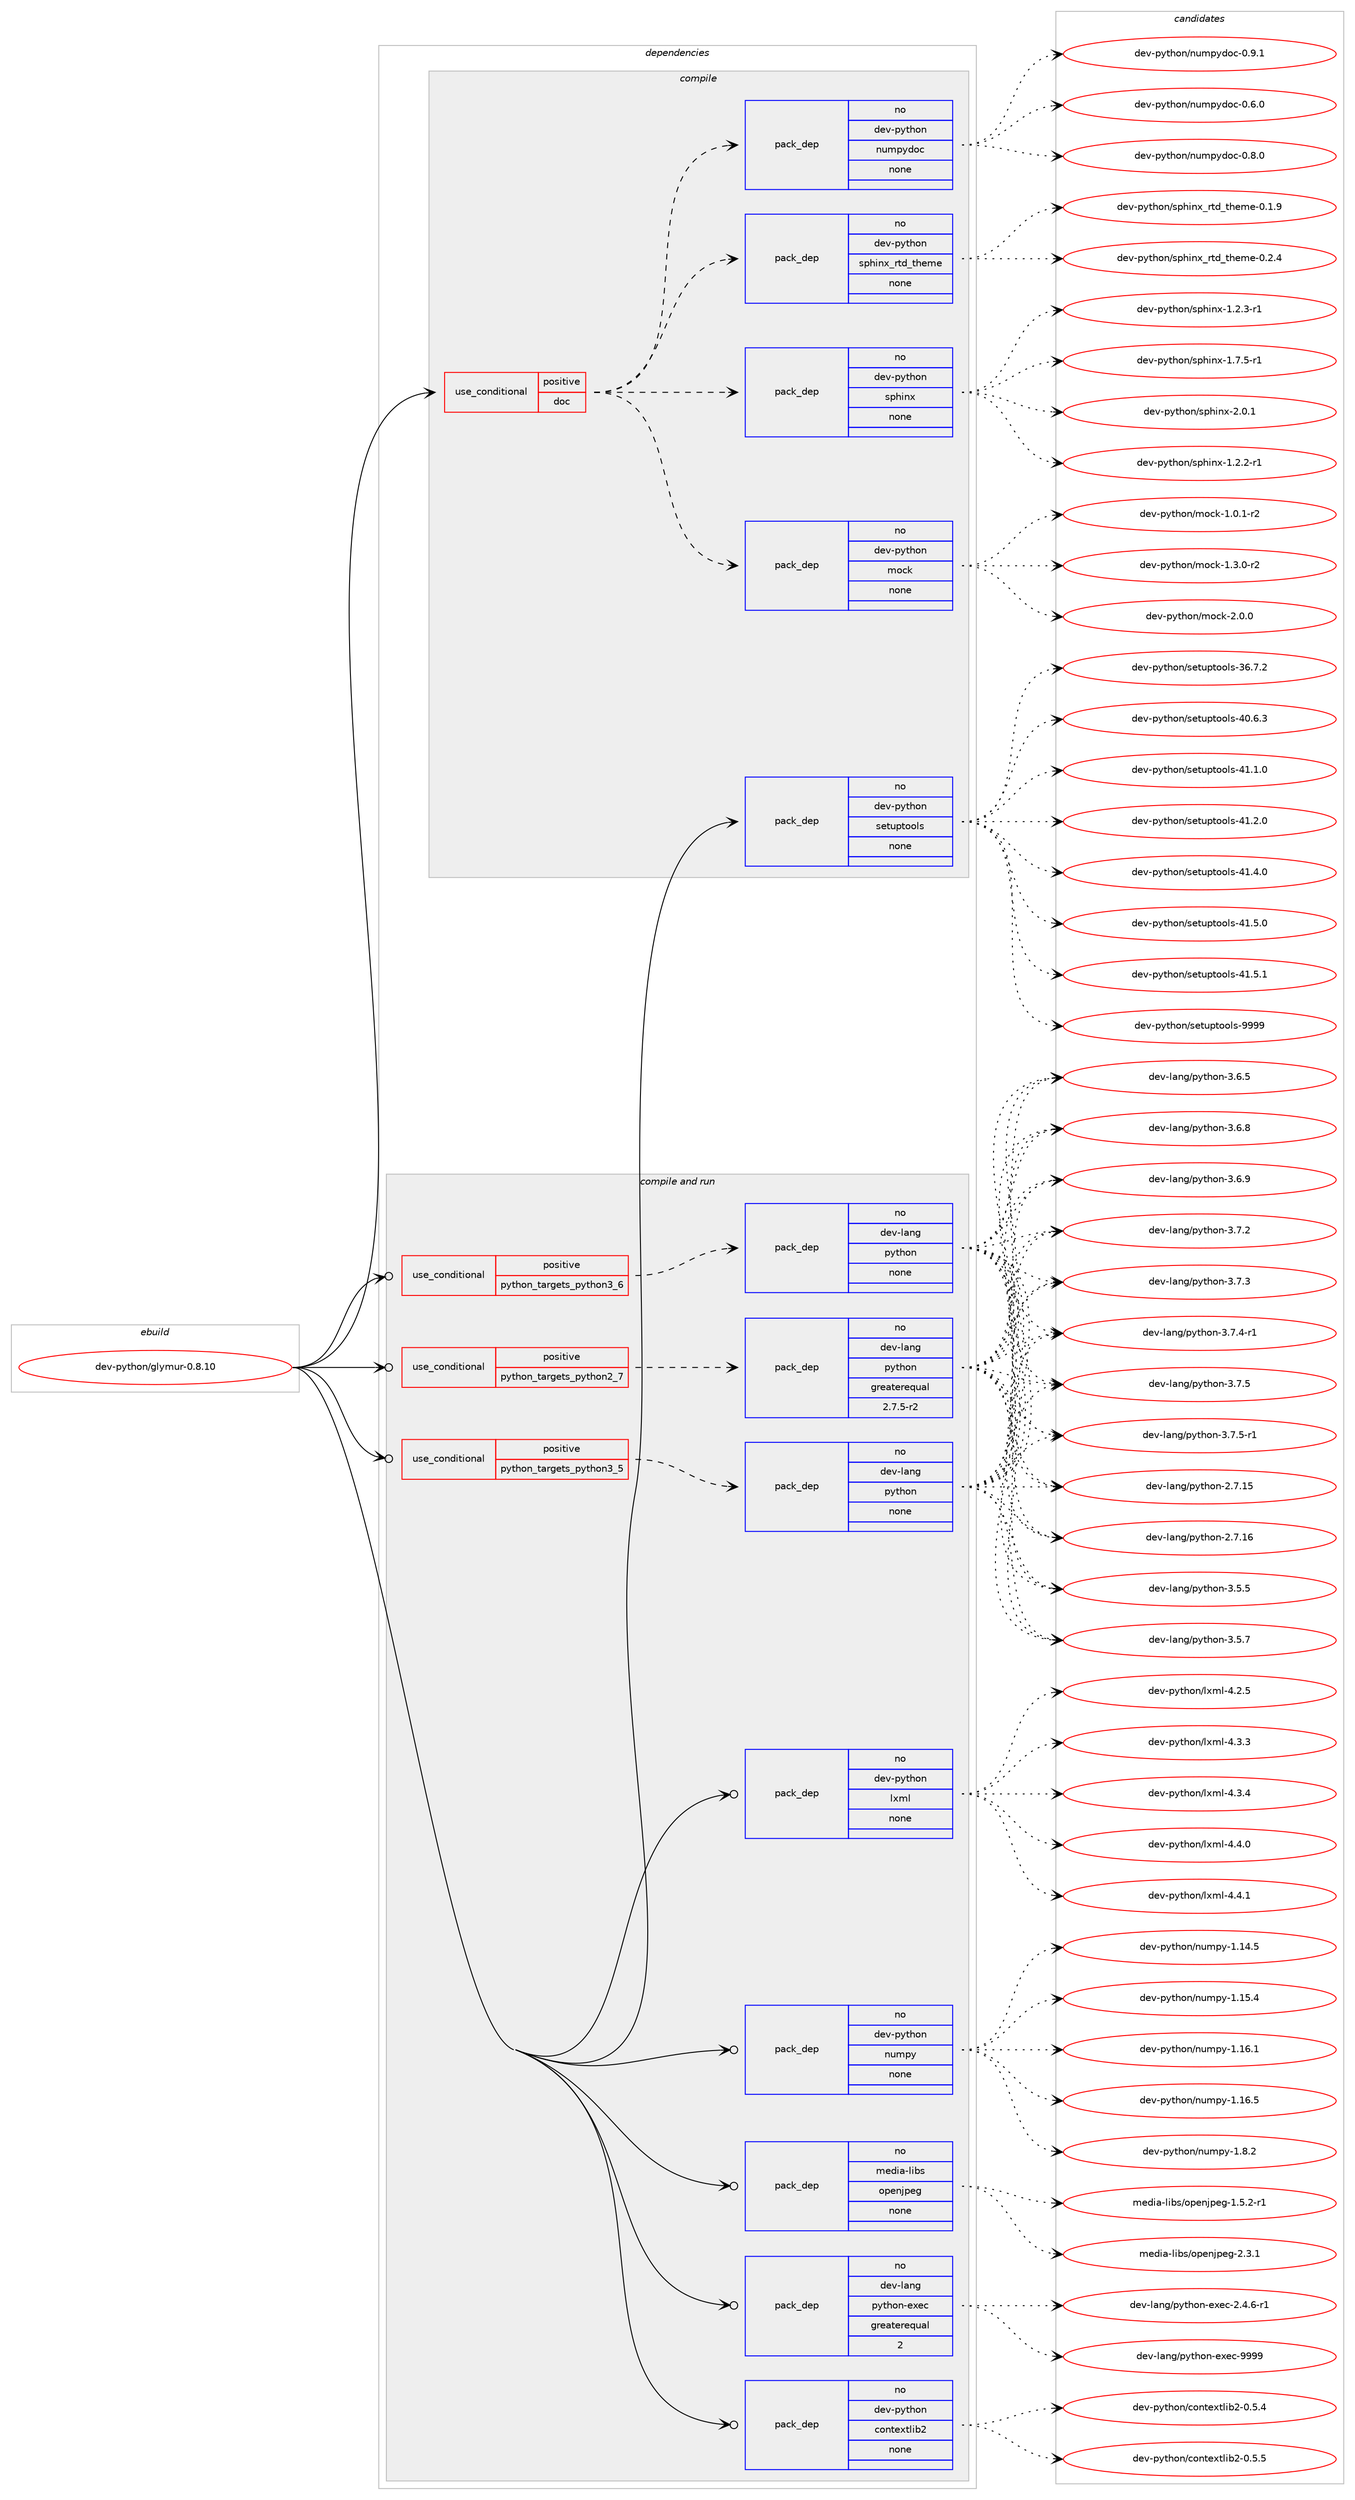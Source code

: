 digraph prolog {

# *************
# Graph options
# *************

newrank=true;
concentrate=true;
compound=true;
graph [rankdir=LR,fontname=Helvetica,fontsize=10,ranksep=1.5];#, ranksep=2.5, nodesep=0.2];
edge  [arrowhead=vee];
node  [fontname=Helvetica,fontsize=10];

# **********
# The ebuild
# **********

subgraph cluster_leftcol {
color=gray;
rank=same;
label=<<i>ebuild</i>>;
id [label="dev-python/glymur-0.8.10", color=red, width=4, href="../dev-python/glymur-0.8.10.svg"];
}

# ****************
# The dependencies
# ****************

subgraph cluster_midcol {
color=gray;
label=<<i>dependencies</i>>;
subgraph cluster_compile {
fillcolor="#eeeeee";
style=filled;
label=<<i>compile</i>>;
subgraph cond140081 {
dependency606901 [label=<<TABLE BORDER="0" CELLBORDER="1" CELLSPACING="0" CELLPADDING="4"><TR><TD ROWSPAN="3" CELLPADDING="10">use_conditional</TD></TR><TR><TD>positive</TD></TR><TR><TD>doc</TD></TR></TABLE>>, shape=none, color=red];
subgraph pack455023 {
dependency606902 [label=<<TABLE BORDER="0" CELLBORDER="1" CELLSPACING="0" CELLPADDING="4" WIDTH="220"><TR><TD ROWSPAN="6" CELLPADDING="30">pack_dep</TD></TR><TR><TD WIDTH="110">no</TD></TR><TR><TD>dev-python</TD></TR><TR><TD>mock</TD></TR><TR><TD>none</TD></TR><TR><TD></TD></TR></TABLE>>, shape=none, color=blue];
}
dependency606901:e -> dependency606902:w [weight=20,style="dashed",arrowhead="vee"];
subgraph pack455024 {
dependency606903 [label=<<TABLE BORDER="0" CELLBORDER="1" CELLSPACING="0" CELLPADDING="4" WIDTH="220"><TR><TD ROWSPAN="6" CELLPADDING="30">pack_dep</TD></TR><TR><TD WIDTH="110">no</TD></TR><TR><TD>dev-python</TD></TR><TR><TD>sphinx</TD></TR><TR><TD>none</TD></TR><TR><TD></TD></TR></TABLE>>, shape=none, color=blue];
}
dependency606901:e -> dependency606903:w [weight=20,style="dashed",arrowhead="vee"];
subgraph pack455025 {
dependency606904 [label=<<TABLE BORDER="0" CELLBORDER="1" CELLSPACING="0" CELLPADDING="4" WIDTH="220"><TR><TD ROWSPAN="6" CELLPADDING="30">pack_dep</TD></TR><TR><TD WIDTH="110">no</TD></TR><TR><TD>dev-python</TD></TR><TR><TD>sphinx_rtd_theme</TD></TR><TR><TD>none</TD></TR><TR><TD></TD></TR></TABLE>>, shape=none, color=blue];
}
dependency606901:e -> dependency606904:w [weight=20,style="dashed",arrowhead="vee"];
subgraph pack455026 {
dependency606905 [label=<<TABLE BORDER="0" CELLBORDER="1" CELLSPACING="0" CELLPADDING="4" WIDTH="220"><TR><TD ROWSPAN="6" CELLPADDING="30">pack_dep</TD></TR><TR><TD WIDTH="110">no</TD></TR><TR><TD>dev-python</TD></TR><TR><TD>numpydoc</TD></TR><TR><TD>none</TD></TR><TR><TD></TD></TR></TABLE>>, shape=none, color=blue];
}
dependency606901:e -> dependency606905:w [weight=20,style="dashed",arrowhead="vee"];
}
id:e -> dependency606901:w [weight=20,style="solid",arrowhead="vee"];
subgraph pack455027 {
dependency606906 [label=<<TABLE BORDER="0" CELLBORDER="1" CELLSPACING="0" CELLPADDING="4" WIDTH="220"><TR><TD ROWSPAN="6" CELLPADDING="30">pack_dep</TD></TR><TR><TD WIDTH="110">no</TD></TR><TR><TD>dev-python</TD></TR><TR><TD>setuptools</TD></TR><TR><TD>none</TD></TR><TR><TD></TD></TR></TABLE>>, shape=none, color=blue];
}
id:e -> dependency606906:w [weight=20,style="solid",arrowhead="vee"];
}
subgraph cluster_compileandrun {
fillcolor="#eeeeee";
style=filled;
label=<<i>compile and run</i>>;
subgraph cond140082 {
dependency606907 [label=<<TABLE BORDER="0" CELLBORDER="1" CELLSPACING="0" CELLPADDING="4"><TR><TD ROWSPAN="3" CELLPADDING="10">use_conditional</TD></TR><TR><TD>positive</TD></TR><TR><TD>python_targets_python2_7</TD></TR></TABLE>>, shape=none, color=red];
subgraph pack455028 {
dependency606908 [label=<<TABLE BORDER="0" CELLBORDER="1" CELLSPACING="0" CELLPADDING="4" WIDTH="220"><TR><TD ROWSPAN="6" CELLPADDING="30">pack_dep</TD></TR><TR><TD WIDTH="110">no</TD></TR><TR><TD>dev-lang</TD></TR><TR><TD>python</TD></TR><TR><TD>greaterequal</TD></TR><TR><TD>2.7.5-r2</TD></TR></TABLE>>, shape=none, color=blue];
}
dependency606907:e -> dependency606908:w [weight=20,style="dashed",arrowhead="vee"];
}
id:e -> dependency606907:w [weight=20,style="solid",arrowhead="odotvee"];
subgraph cond140083 {
dependency606909 [label=<<TABLE BORDER="0" CELLBORDER="1" CELLSPACING="0" CELLPADDING="4"><TR><TD ROWSPAN="3" CELLPADDING="10">use_conditional</TD></TR><TR><TD>positive</TD></TR><TR><TD>python_targets_python3_5</TD></TR></TABLE>>, shape=none, color=red];
subgraph pack455029 {
dependency606910 [label=<<TABLE BORDER="0" CELLBORDER="1" CELLSPACING="0" CELLPADDING="4" WIDTH="220"><TR><TD ROWSPAN="6" CELLPADDING="30">pack_dep</TD></TR><TR><TD WIDTH="110">no</TD></TR><TR><TD>dev-lang</TD></TR><TR><TD>python</TD></TR><TR><TD>none</TD></TR><TR><TD></TD></TR></TABLE>>, shape=none, color=blue];
}
dependency606909:e -> dependency606910:w [weight=20,style="dashed",arrowhead="vee"];
}
id:e -> dependency606909:w [weight=20,style="solid",arrowhead="odotvee"];
subgraph cond140084 {
dependency606911 [label=<<TABLE BORDER="0" CELLBORDER="1" CELLSPACING="0" CELLPADDING="4"><TR><TD ROWSPAN="3" CELLPADDING="10">use_conditional</TD></TR><TR><TD>positive</TD></TR><TR><TD>python_targets_python3_6</TD></TR></TABLE>>, shape=none, color=red];
subgraph pack455030 {
dependency606912 [label=<<TABLE BORDER="0" CELLBORDER="1" CELLSPACING="0" CELLPADDING="4" WIDTH="220"><TR><TD ROWSPAN="6" CELLPADDING="30">pack_dep</TD></TR><TR><TD WIDTH="110">no</TD></TR><TR><TD>dev-lang</TD></TR><TR><TD>python</TD></TR><TR><TD>none</TD></TR><TR><TD></TD></TR></TABLE>>, shape=none, color=blue];
}
dependency606911:e -> dependency606912:w [weight=20,style="dashed",arrowhead="vee"];
}
id:e -> dependency606911:w [weight=20,style="solid",arrowhead="odotvee"];
subgraph pack455031 {
dependency606913 [label=<<TABLE BORDER="0" CELLBORDER="1" CELLSPACING="0" CELLPADDING="4" WIDTH="220"><TR><TD ROWSPAN="6" CELLPADDING="30">pack_dep</TD></TR><TR><TD WIDTH="110">no</TD></TR><TR><TD>dev-lang</TD></TR><TR><TD>python-exec</TD></TR><TR><TD>greaterequal</TD></TR><TR><TD>2</TD></TR></TABLE>>, shape=none, color=blue];
}
id:e -> dependency606913:w [weight=20,style="solid",arrowhead="odotvee"];
subgraph pack455032 {
dependency606914 [label=<<TABLE BORDER="0" CELLBORDER="1" CELLSPACING="0" CELLPADDING="4" WIDTH="220"><TR><TD ROWSPAN="6" CELLPADDING="30">pack_dep</TD></TR><TR><TD WIDTH="110">no</TD></TR><TR><TD>dev-python</TD></TR><TR><TD>contextlib2</TD></TR><TR><TD>none</TD></TR><TR><TD></TD></TR></TABLE>>, shape=none, color=blue];
}
id:e -> dependency606914:w [weight=20,style="solid",arrowhead="odotvee"];
subgraph pack455033 {
dependency606915 [label=<<TABLE BORDER="0" CELLBORDER="1" CELLSPACING="0" CELLPADDING="4" WIDTH="220"><TR><TD ROWSPAN="6" CELLPADDING="30">pack_dep</TD></TR><TR><TD WIDTH="110">no</TD></TR><TR><TD>dev-python</TD></TR><TR><TD>lxml</TD></TR><TR><TD>none</TD></TR><TR><TD></TD></TR></TABLE>>, shape=none, color=blue];
}
id:e -> dependency606915:w [weight=20,style="solid",arrowhead="odotvee"];
subgraph pack455034 {
dependency606916 [label=<<TABLE BORDER="0" CELLBORDER="1" CELLSPACING="0" CELLPADDING="4" WIDTH="220"><TR><TD ROWSPAN="6" CELLPADDING="30">pack_dep</TD></TR><TR><TD WIDTH="110">no</TD></TR><TR><TD>dev-python</TD></TR><TR><TD>numpy</TD></TR><TR><TD>none</TD></TR><TR><TD></TD></TR></TABLE>>, shape=none, color=blue];
}
id:e -> dependency606916:w [weight=20,style="solid",arrowhead="odotvee"];
subgraph pack455035 {
dependency606917 [label=<<TABLE BORDER="0" CELLBORDER="1" CELLSPACING="0" CELLPADDING="4" WIDTH="220"><TR><TD ROWSPAN="6" CELLPADDING="30">pack_dep</TD></TR><TR><TD WIDTH="110">no</TD></TR><TR><TD>media-libs</TD></TR><TR><TD>openjpeg</TD></TR><TR><TD>none</TD></TR><TR><TD></TD></TR></TABLE>>, shape=none, color=blue];
}
id:e -> dependency606917:w [weight=20,style="solid",arrowhead="odotvee"];
}
subgraph cluster_run {
fillcolor="#eeeeee";
style=filled;
label=<<i>run</i>>;
}
}

# **************
# The candidates
# **************

subgraph cluster_choices {
rank=same;
color=gray;
label=<<i>candidates</i>>;

subgraph choice455023 {
color=black;
nodesep=1;
choice1001011184511212111610411111047109111991074549464846494511450 [label="dev-python/mock-1.0.1-r2", color=red, width=4,href="../dev-python/mock-1.0.1-r2.svg"];
choice1001011184511212111610411111047109111991074549465146484511450 [label="dev-python/mock-1.3.0-r2", color=red, width=4,href="../dev-python/mock-1.3.0-r2.svg"];
choice100101118451121211161041111104710911199107455046484648 [label="dev-python/mock-2.0.0", color=red, width=4,href="../dev-python/mock-2.0.0.svg"];
dependency606902:e -> choice1001011184511212111610411111047109111991074549464846494511450:w [style=dotted,weight="100"];
dependency606902:e -> choice1001011184511212111610411111047109111991074549465146484511450:w [style=dotted,weight="100"];
dependency606902:e -> choice100101118451121211161041111104710911199107455046484648:w [style=dotted,weight="100"];
}
subgraph choice455024 {
color=black;
nodesep=1;
choice10010111845112121116104111110471151121041051101204549465046504511449 [label="dev-python/sphinx-1.2.2-r1", color=red, width=4,href="../dev-python/sphinx-1.2.2-r1.svg"];
choice10010111845112121116104111110471151121041051101204549465046514511449 [label="dev-python/sphinx-1.2.3-r1", color=red, width=4,href="../dev-python/sphinx-1.2.3-r1.svg"];
choice10010111845112121116104111110471151121041051101204549465546534511449 [label="dev-python/sphinx-1.7.5-r1", color=red, width=4,href="../dev-python/sphinx-1.7.5-r1.svg"];
choice1001011184511212111610411111047115112104105110120455046484649 [label="dev-python/sphinx-2.0.1", color=red, width=4,href="../dev-python/sphinx-2.0.1.svg"];
dependency606903:e -> choice10010111845112121116104111110471151121041051101204549465046504511449:w [style=dotted,weight="100"];
dependency606903:e -> choice10010111845112121116104111110471151121041051101204549465046514511449:w [style=dotted,weight="100"];
dependency606903:e -> choice10010111845112121116104111110471151121041051101204549465546534511449:w [style=dotted,weight="100"];
dependency606903:e -> choice1001011184511212111610411111047115112104105110120455046484649:w [style=dotted,weight="100"];
}
subgraph choice455025 {
color=black;
nodesep=1;
choice10010111845112121116104111110471151121041051101209511411610095116104101109101454846494657 [label="dev-python/sphinx_rtd_theme-0.1.9", color=red, width=4,href="../dev-python/sphinx_rtd_theme-0.1.9.svg"];
choice10010111845112121116104111110471151121041051101209511411610095116104101109101454846504652 [label="dev-python/sphinx_rtd_theme-0.2.4", color=red, width=4,href="../dev-python/sphinx_rtd_theme-0.2.4.svg"];
dependency606904:e -> choice10010111845112121116104111110471151121041051101209511411610095116104101109101454846494657:w [style=dotted,weight="100"];
dependency606904:e -> choice10010111845112121116104111110471151121041051101209511411610095116104101109101454846504652:w [style=dotted,weight="100"];
}
subgraph choice455026 {
color=black;
nodesep=1;
choice100101118451121211161041111104711011710911212110011199454846544648 [label="dev-python/numpydoc-0.6.0", color=red, width=4,href="../dev-python/numpydoc-0.6.0.svg"];
choice100101118451121211161041111104711011710911212110011199454846564648 [label="dev-python/numpydoc-0.8.0", color=red, width=4,href="../dev-python/numpydoc-0.8.0.svg"];
choice100101118451121211161041111104711011710911212110011199454846574649 [label="dev-python/numpydoc-0.9.1", color=red, width=4,href="../dev-python/numpydoc-0.9.1.svg"];
dependency606905:e -> choice100101118451121211161041111104711011710911212110011199454846544648:w [style=dotted,weight="100"];
dependency606905:e -> choice100101118451121211161041111104711011710911212110011199454846564648:w [style=dotted,weight="100"];
dependency606905:e -> choice100101118451121211161041111104711011710911212110011199454846574649:w [style=dotted,weight="100"];
}
subgraph choice455027 {
color=black;
nodesep=1;
choice100101118451121211161041111104711510111611711211611111110811545515446554650 [label="dev-python/setuptools-36.7.2", color=red, width=4,href="../dev-python/setuptools-36.7.2.svg"];
choice100101118451121211161041111104711510111611711211611111110811545524846544651 [label="dev-python/setuptools-40.6.3", color=red, width=4,href="../dev-python/setuptools-40.6.3.svg"];
choice100101118451121211161041111104711510111611711211611111110811545524946494648 [label="dev-python/setuptools-41.1.0", color=red, width=4,href="../dev-python/setuptools-41.1.0.svg"];
choice100101118451121211161041111104711510111611711211611111110811545524946504648 [label="dev-python/setuptools-41.2.0", color=red, width=4,href="../dev-python/setuptools-41.2.0.svg"];
choice100101118451121211161041111104711510111611711211611111110811545524946524648 [label="dev-python/setuptools-41.4.0", color=red, width=4,href="../dev-python/setuptools-41.4.0.svg"];
choice100101118451121211161041111104711510111611711211611111110811545524946534648 [label="dev-python/setuptools-41.5.0", color=red, width=4,href="../dev-python/setuptools-41.5.0.svg"];
choice100101118451121211161041111104711510111611711211611111110811545524946534649 [label="dev-python/setuptools-41.5.1", color=red, width=4,href="../dev-python/setuptools-41.5.1.svg"];
choice10010111845112121116104111110471151011161171121161111111081154557575757 [label="dev-python/setuptools-9999", color=red, width=4,href="../dev-python/setuptools-9999.svg"];
dependency606906:e -> choice100101118451121211161041111104711510111611711211611111110811545515446554650:w [style=dotted,weight="100"];
dependency606906:e -> choice100101118451121211161041111104711510111611711211611111110811545524846544651:w [style=dotted,weight="100"];
dependency606906:e -> choice100101118451121211161041111104711510111611711211611111110811545524946494648:w [style=dotted,weight="100"];
dependency606906:e -> choice100101118451121211161041111104711510111611711211611111110811545524946504648:w [style=dotted,weight="100"];
dependency606906:e -> choice100101118451121211161041111104711510111611711211611111110811545524946524648:w [style=dotted,weight="100"];
dependency606906:e -> choice100101118451121211161041111104711510111611711211611111110811545524946534648:w [style=dotted,weight="100"];
dependency606906:e -> choice100101118451121211161041111104711510111611711211611111110811545524946534649:w [style=dotted,weight="100"];
dependency606906:e -> choice10010111845112121116104111110471151011161171121161111111081154557575757:w [style=dotted,weight="100"];
}
subgraph choice455028 {
color=black;
nodesep=1;
choice10010111845108971101034711212111610411111045504655464953 [label="dev-lang/python-2.7.15", color=red, width=4,href="../dev-lang/python-2.7.15.svg"];
choice10010111845108971101034711212111610411111045504655464954 [label="dev-lang/python-2.7.16", color=red, width=4,href="../dev-lang/python-2.7.16.svg"];
choice100101118451089711010347112121116104111110455146534653 [label="dev-lang/python-3.5.5", color=red, width=4,href="../dev-lang/python-3.5.5.svg"];
choice100101118451089711010347112121116104111110455146534655 [label="dev-lang/python-3.5.7", color=red, width=4,href="../dev-lang/python-3.5.7.svg"];
choice100101118451089711010347112121116104111110455146544653 [label="dev-lang/python-3.6.5", color=red, width=4,href="../dev-lang/python-3.6.5.svg"];
choice100101118451089711010347112121116104111110455146544656 [label="dev-lang/python-3.6.8", color=red, width=4,href="../dev-lang/python-3.6.8.svg"];
choice100101118451089711010347112121116104111110455146544657 [label="dev-lang/python-3.6.9", color=red, width=4,href="../dev-lang/python-3.6.9.svg"];
choice100101118451089711010347112121116104111110455146554650 [label="dev-lang/python-3.7.2", color=red, width=4,href="../dev-lang/python-3.7.2.svg"];
choice100101118451089711010347112121116104111110455146554651 [label="dev-lang/python-3.7.3", color=red, width=4,href="../dev-lang/python-3.7.3.svg"];
choice1001011184510897110103471121211161041111104551465546524511449 [label="dev-lang/python-3.7.4-r1", color=red, width=4,href="../dev-lang/python-3.7.4-r1.svg"];
choice100101118451089711010347112121116104111110455146554653 [label="dev-lang/python-3.7.5", color=red, width=4,href="../dev-lang/python-3.7.5.svg"];
choice1001011184510897110103471121211161041111104551465546534511449 [label="dev-lang/python-3.7.5-r1", color=red, width=4,href="../dev-lang/python-3.7.5-r1.svg"];
dependency606908:e -> choice10010111845108971101034711212111610411111045504655464953:w [style=dotted,weight="100"];
dependency606908:e -> choice10010111845108971101034711212111610411111045504655464954:w [style=dotted,weight="100"];
dependency606908:e -> choice100101118451089711010347112121116104111110455146534653:w [style=dotted,weight="100"];
dependency606908:e -> choice100101118451089711010347112121116104111110455146534655:w [style=dotted,weight="100"];
dependency606908:e -> choice100101118451089711010347112121116104111110455146544653:w [style=dotted,weight="100"];
dependency606908:e -> choice100101118451089711010347112121116104111110455146544656:w [style=dotted,weight="100"];
dependency606908:e -> choice100101118451089711010347112121116104111110455146544657:w [style=dotted,weight="100"];
dependency606908:e -> choice100101118451089711010347112121116104111110455146554650:w [style=dotted,weight="100"];
dependency606908:e -> choice100101118451089711010347112121116104111110455146554651:w [style=dotted,weight="100"];
dependency606908:e -> choice1001011184510897110103471121211161041111104551465546524511449:w [style=dotted,weight="100"];
dependency606908:e -> choice100101118451089711010347112121116104111110455146554653:w [style=dotted,weight="100"];
dependency606908:e -> choice1001011184510897110103471121211161041111104551465546534511449:w [style=dotted,weight="100"];
}
subgraph choice455029 {
color=black;
nodesep=1;
choice10010111845108971101034711212111610411111045504655464953 [label="dev-lang/python-2.7.15", color=red, width=4,href="../dev-lang/python-2.7.15.svg"];
choice10010111845108971101034711212111610411111045504655464954 [label="dev-lang/python-2.7.16", color=red, width=4,href="../dev-lang/python-2.7.16.svg"];
choice100101118451089711010347112121116104111110455146534653 [label="dev-lang/python-3.5.5", color=red, width=4,href="../dev-lang/python-3.5.5.svg"];
choice100101118451089711010347112121116104111110455146534655 [label="dev-lang/python-3.5.7", color=red, width=4,href="../dev-lang/python-3.5.7.svg"];
choice100101118451089711010347112121116104111110455146544653 [label="dev-lang/python-3.6.5", color=red, width=4,href="../dev-lang/python-3.6.5.svg"];
choice100101118451089711010347112121116104111110455146544656 [label="dev-lang/python-3.6.8", color=red, width=4,href="../dev-lang/python-3.6.8.svg"];
choice100101118451089711010347112121116104111110455146544657 [label="dev-lang/python-3.6.9", color=red, width=4,href="../dev-lang/python-3.6.9.svg"];
choice100101118451089711010347112121116104111110455146554650 [label="dev-lang/python-3.7.2", color=red, width=4,href="../dev-lang/python-3.7.2.svg"];
choice100101118451089711010347112121116104111110455146554651 [label="dev-lang/python-3.7.3", color=red, width=4,href="../dev-lang/python-3.7.3.svg"];
choice1001011184510897110103471121211161041111104551465546524511449 [label="dev-lang/python-3.7.4-r1", color=red, width=4,href="../dev-lang/python-3.7.4-r1.svg"];
choice100101118451089711010347112121116104111110455146554653 [label="dev-lang/python-3.7.5", color=red, width=4,href="../dev-lang/python-3.7.5.svg"];
choice1001011184510897110103471121211161041111104551465546534511449 [label="dev-lang/python-3.7.5-r1", color=red, width=4,href="../dev-lang/python-3.7.5-r1.svg"];
dependency606910:e -> choice10010111845108971101034711212111610411111045504655464953:w [style=dotted,weight="100"];
dependency606910:e -> choice10010111845108971101034711212111610411111045504655464954:w [style=dotted,weight="100"];
dependency606910:e -> choice100101118451089711010347112121116104111110455146534653:w [style=dotted,weight="100"];
dependency606910:e -> choice100101118451089711010347112121116104111110455146534655:w [style=dotted,weight="100"];
dependency606910:e -> choice100101118451089711010347112121116104111110455146544653:w [style=dotted,weight="100"];
dependency606910:e -> choice100101118451089711010347112121116104111110455146544656:w [style=dotted,weight="100"];
dependency606910:e -> choice100101118451089711010347112121116104111110455146544657:w [style=dotted,weight="100"];
dependency606910:e -> choice100101118451089711010347112121116104111110455146554650:w [style=dotted,weight="100"];
dependency606910:e -> choice100101118451089711010347112121116104111110455146554651:w [style=dotted,weight="100"];
dependency606910:e -> choice1001011184510897110103471121211161041111104551465546524511449:w [style=dotted,weight="100"];
dependency606910:e -> choice100101118451089711010347112121116104111110455146554653:w [style=dotted,weight="100"];
dependency606910:e -> choice1001011184510897110103471121211161041111104551465546534511449:w [style=dotted,weight="100"];
}
subgraph choice455030 {
color=black;
nodesep=1;
choice10010111845108971101034711212111610411111045504655464953 [label="dev-lang/python-2.7.15", color=red, width=4,href="../dev-lang/python-2.7.15.svg"];
choice10010111845108971101034711212111610411111045504655464954 [label="dev-lang/python-2.7.16", color=red, width=4,href="../dev-lang/python-2.7.16.svg"];
choice100101118451089711010347112121116104111110455146534653 [label="dev-lang/python-3.5.5", color=red, width=4,href="../dev-lang/python-3.5.5.svg"];
choice100101118451089711010347112121116104111110455146534655 [label="dev-lang/python-3.5.7", color=red, width=4,href="../dev-lang/python-3.5.7.svg"];
choice100101118451089711010347112121116104111110455146544653 [label="dev-lang/python-3.6.5", color=red, width=4,href="../dev-lang/python-3.6.5.svg"];
choice100101118451089711010347112121116104111110455146544656 [label="dev-lang/python-3.6.8", color=red, width=4,href="../dev-lang/python-3.6.8.svg"];
choice100101118451089711010347112121116104111110455146544657 [label="dev-lang/python-3.6.9", color=red, width=4,href="../dev-lang/python-3.6.9.svg"];
choice100101118451089711010347112121116104111110455146554650 [label="dev-lang/python-3.7.2", color=red, width=4,href="../dev-lang/python-3.7.2.svg"];
choice100101118451089711010347112121116104111110455146554651 [label="dev-lang/python-3.7.3", color=red, width=4,href="../dev-lang/python-3.7.3.svg"];
choice1001011184510897110103471121211161041111104551465546524511449 [label="dev-lang/python-3.7.4-r1", color=red, width=4,href="../dev-lang/python-3.7.4-r1.svg"];
choice100101118451089711010347112121116104111110455146554653 [label="dev-lang/python-3.7.5", color=red, width=4,href="../dev-lang/python-3.7.5.svg"];
choice1001011184510897110103471121211161041111104551465546534511449 [label="dev-lang/python-3.7.5-r1", color=red, width=4,href="../dev-lang/python-3.7.5-r1.svg"];
dependency606912:e -> choice10010111845108971101034711212111610411111045504655464953:w [style=dotted,weight="100"];
dependency606912:e -> choice10010111845108971101034711212111610411111045504655464954:w [style=dotted,weight="100"];
dependency606912:e -> choice100101118451089711010347112121116104111110455146534653:w [style=dotted,weight="100"];
dependency606912:e -> choice100101118451089711010347112121116104111110455146534655:w [style=dotted,weight="100"];
dependency606912:e -> choice100101118451089711010347112121116104111110455146544653:w [style=dotted,weight="100"];
dependency606912:e -> choice100101118451089711010347112121116104111110455146544656:w [style=dotted,weight="100"];
dependency606912:e -> choice100101118451089711010347112121116104111110455146544657:w [style=dotted,weight="100"];
dependency606912:e -> choice100101118451089711010347112121116104111110455146554650:w [style=dotted,weight="100"];
dependency606912:e -> choice100101118451089711010347112121116104111110455146554651:w [style=dotted,weight="100"];
dependency606912:e -> choice1001011184510897110103471121211161041111104551465546524511449:w [style=dotted,weight="100"];
dependency606912:e -> choice100101118451089711010347112121116104111110455146554653:w [style=dotted,weight="100"];
dependency606912:e -> choice1001011184510897110103471121211161041111104551465546534511449:w [style=dotted,weight="100"];
}
subgraph choice455031 {
color=black;
nodesep=1;
choice10010111845108971101034711212111610411111045101120101994550465246544511449 [label="dev-lang/python-exec-2.4.6-r1", color=red, width=4,href="../dev-lang/python-exec-2.4.6-r1.svg"];
choice10010111845108971101034711212111610411111045101120101994557575757 [label="dev-lang/python-exec-9999", color=red, width=4,href="../dev-lang/python-exec-9999.svg"];
dependency606913:e -> choice10010111845108971101034711212111610411111045101120101994550465246544511449:w [style=dotted,weight="100"];
dependency606913:e -> choice10010111845108971101034711212111610411111045101120101994557575757:w [style=dotted,weight="100"];
}
subgraph choice455032 {
color=black;
nodesep=1;
choice1001011184511212111610411111047991111101161011201161081059850454846534652 [label="dev-python/contextlib2-0.5.4", color=red, width=4,href="../dev-python/contextlib2-0.5.4.svg"];
choice1001011184511212111610411111047991111101161011201161081059850454846534653 [label="dev-python/contextlib2-0.5.5", color=red, width=4,href="../dev-python/contextlib2-0.5.5.svg"];
dependency606914:e -> choice1001011184511212111610411111047991111101161011201161081059850454846534652:w [style=dotted,weight="100"];
dependency606914:e -> choice1001011184511212111610411111047991111101161011201161081059850454846534653:w [style=dotted,weight="100"];
}
subgraph choice455033 {
color=black;
nodesep=1;
choice1001011184511212111610411111047108120109108455246504653 [label="dev-python/lxml-4.2.5", color=red, width=4,href="../dev-python/lxml-4.2.5.svg"];
choice1001011184511212111610411111047108120109108455246514651 [label="dev-python/lxml-4.3.3", color=red, width=4,href="../dev-python/lxml-4.3.3.svg"];
choice1001011184511212111610411111047108120109108455246514652 [label="dev-python/lxml-4.3.4", color=red, width=4,href="../dev-python/lxml-4.3.4.svg"];
choice1001011184511212111610411111047108120109108455246524648 [label="dev-python/lxml-4.4.0", color=red, width=4,href="../dev-python/lxml-4.4.0.svg"];
choice1001011184511212111610411111047108120109108455246524649 [label="dev-python/lxml-4.4.1", color=red, width=4,href="../dev-python/lxml-4.4.1.svg"];
dependency606915:e -> choice1001011184511212111610411111047108120109108455246504653:w [style=dotted,weight="100"];
dependency606915:e -> choice1001011184511212111610411111047108120109108455246514651:w [style=dotted,weight="100"];
dependency606915:e -> choice1001011184511212111610411111047108120109108455246514652:w [style=dotted,weight="100"];
dependency606915:e -> choice1001011184511212111610411111047108120109108455246524648:w [style=dotted,weight="100"];
dependency606915:e -> choice1001011184511212111610411111047108120109108455246524649:w [style=dotted,weight="100"];
}
subgraph choice455034 {
color=black;
nodesep=1;
choice100101118451121211161041111104711011710911212145494649524653 [label="dev-python/numpy-1.14.5", color=red, width=4,href="../dev-python/numpy-1.14.5.svg"];
choice100101118451121211161041111104711011710911212145494649534652 [label="dev-python/numpy-1.15.4", color=red, width=4,href="../dev-python/numpy-1.15.4.svg"];
choice100101118451121211161041111104711011710911212145494649544649 [label="dev-python/numpy-1.16.1", color=red, width=4,href="../dev-python/numpy-1.16.1.svg"];
choice100101118451121211161041111104711011710911212145494649544653 [label="dev-python/numpy-1.16.5", color=red, width=4,href="../dev-python/numpy-1.16.5.svg"];
choice1001011184511212111610411111047110117109112121454946564650 [label="dev-python/numpy-1.8.2", color=red, width=4,href="../dev-python/numpy-1.8.2.svg"];
dependency606916:e -> choice100101118451121211161041111104711011710911212145494649524653:w [style=dotted,weight="100"];
dependency606916:e -> choice100101118451121211161041111104711011710911212145494649534652:w [style=dotted,weight="100"];
dependency606916:e -> choice100101118451121211161041111104711011710911212145494649544649:w [style=dotted,weight="100"];
dependency606916:e -> choice100101118451121211161041111104711011710911212145494649544653:w [style=dotted,weight="100"];
dependency606916:e -> choice1001011184511212111610411111047110117109112121454946564650:w [style=dotted,weight="100"];
}
subgraph choice455035 {
color=black;
nodesep=1;
choice109101100105974510810598115471111121011101061121011034549465346504511449 [label="media-libs/openjpeg-1.5.2-r1", color=red, width=4,href="../media-libs/openjpeg-1.5.2-r1.svg"];
choice10910110010597451081059811547111112101110106112101103455046514649 [label="media-libs/openjpeg-2.3.1", color=red, width=4,href="../media-libs/openjpeg-2.3.1.svg"];
dependency606917:e -> choice109101100105974510810598115471111121011101061121011034549465346504511449:w [style=dotted,weight="100"];
dependency606917:e -> choice10910110010597451081059811547111112101110106112101103455046514649:w [style=dotted,weight="100"];
}
}

}
